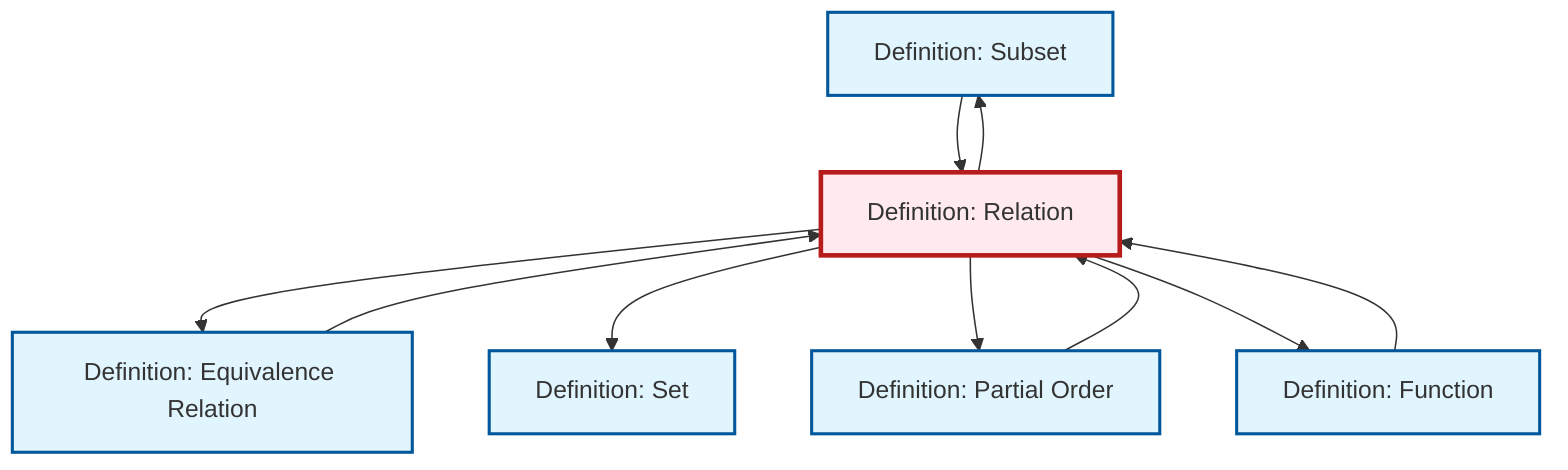 graph TD
    classDef definition fill:#e1f5fe,stroke:#01579b,stroke-width:2px
    classDef theorem fill:#f3e5f5,stroke:#4a148c,stroke-width:2px
    classDef axiom fill:#fff3e0,stroke:#e65100,stroke-width:2px
    classDef example fill:#e8f5e9,stroke:#1b5e20,stroke-width:2px
    classDef current fill:#ffebee,stroke:#b71c1c,stroke-width:3px
    def-subset["Definition: Subset"]:::definition
    def-function["Definition: Function"]:::definition
    def-relation["Definition: Relation"]:::definition
    def-set["Definition: Set"]:::definition
    def-partial-order["Definition: Partial Order"]:::definition
    def-equivalence-relation["Definition: Equivalence Relation"]:::definition
    def-relation --> def-subset
    def-relation --> def-equivalence-relation
    def-partial-order --> def-relation
    def-relation --> def-set
    def-relation --> def-partial-order
    def-equivalence-relation --> def-relation
    def-subset --> def-relation
    def-relation --> def-function
    def-function --> def-relation
    class def-relation current